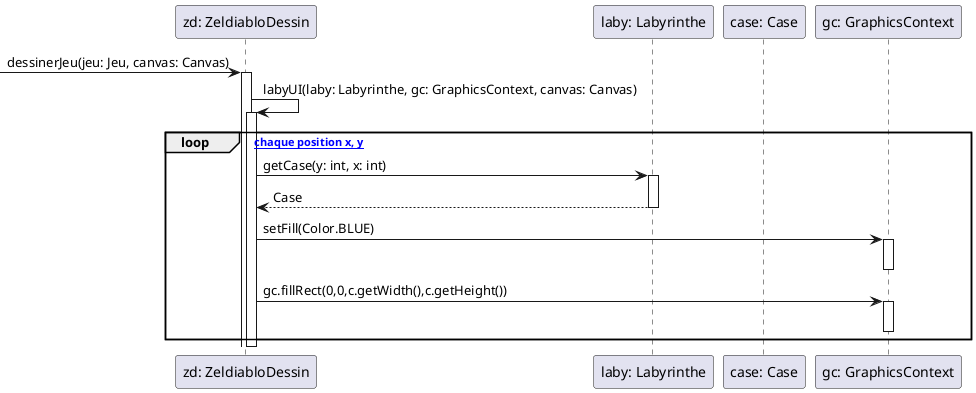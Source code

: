 @startuml
participant "zd: ZeldiabloDessin" as ZD
participant "laby: Labyrinthe" as Laby
participant "case: Case" as Case
participant "gc: GraphicsContext" as GC

-> ZD : dessinerJeu(jeu: Jeu, canvas: Canvas)
activate ZD

ZD -> ZD : labyUI(laby: Labyrinthe, gc: GraphicsContext, canvas: Canvas)
activate ZD

loop [pour chaque position x, y]
    ZD -> Laby : getCase(y: int, x: int)
    activate Laby
    Laby --> ZD : Case
    deactivate Laby
    
    
    ZD -> GC : setFill(Color.BLUE)
    activate GC
    deactivate GC
    
        
    ZD -> GC : gc.fillRect(0,0,c.getWidth(),c.getHeight())
    activate GC
    deactivate GC
end

deactivate ZD
@enduml